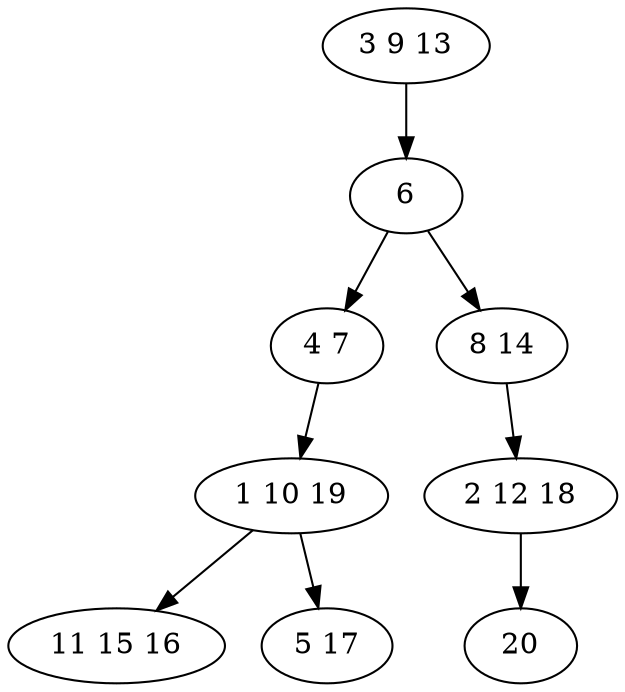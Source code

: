 digraph true_tree {
	"0" -> "1"
	"1" -> "2"
	"2" -> "3"
	"1" -> "4"
	"4" -> "5"
	"3" -> "6"
	"5" -> "7"
	"3" -> "8"
	"0" [label="3 9 13"];
	"1" [label="6"];
	"2" [label="4 7"];
	"3" [label="1 10 19"];
	"4" [label="8 14"];
	"5" [label="2 12 18"];
	"6" [label="11 15 16"];
	"7" [label="20"];
	"8" [label="5 17"];
}
